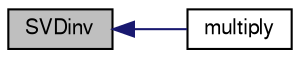 digraph "SVDinv"
{
  bgcolor="transparent";
  edge [fontname="FreeSans",fontsize="10",labelfontname="FreeSans",labelfontsize="10"];
  node [fontname="FreeSans",fontsize="10",shape=record];
  rankdir="LR";
  Node111080 [label="SVDinv",height=0.2,width=0.4,color="black", fillcolor="grey75", style="filled", fontcolor="black"];
  Node111080 -> Node111081 [dir="back",color="midnightblue",fontsize="10",style="solid",fontname="FreeSans"];
  Node111081 [label="multiply",height=0.2,width=0.4,color="black",URL="$a21124.html#a54c27afbe2682521918ce2cbbe7279d0"];
}
